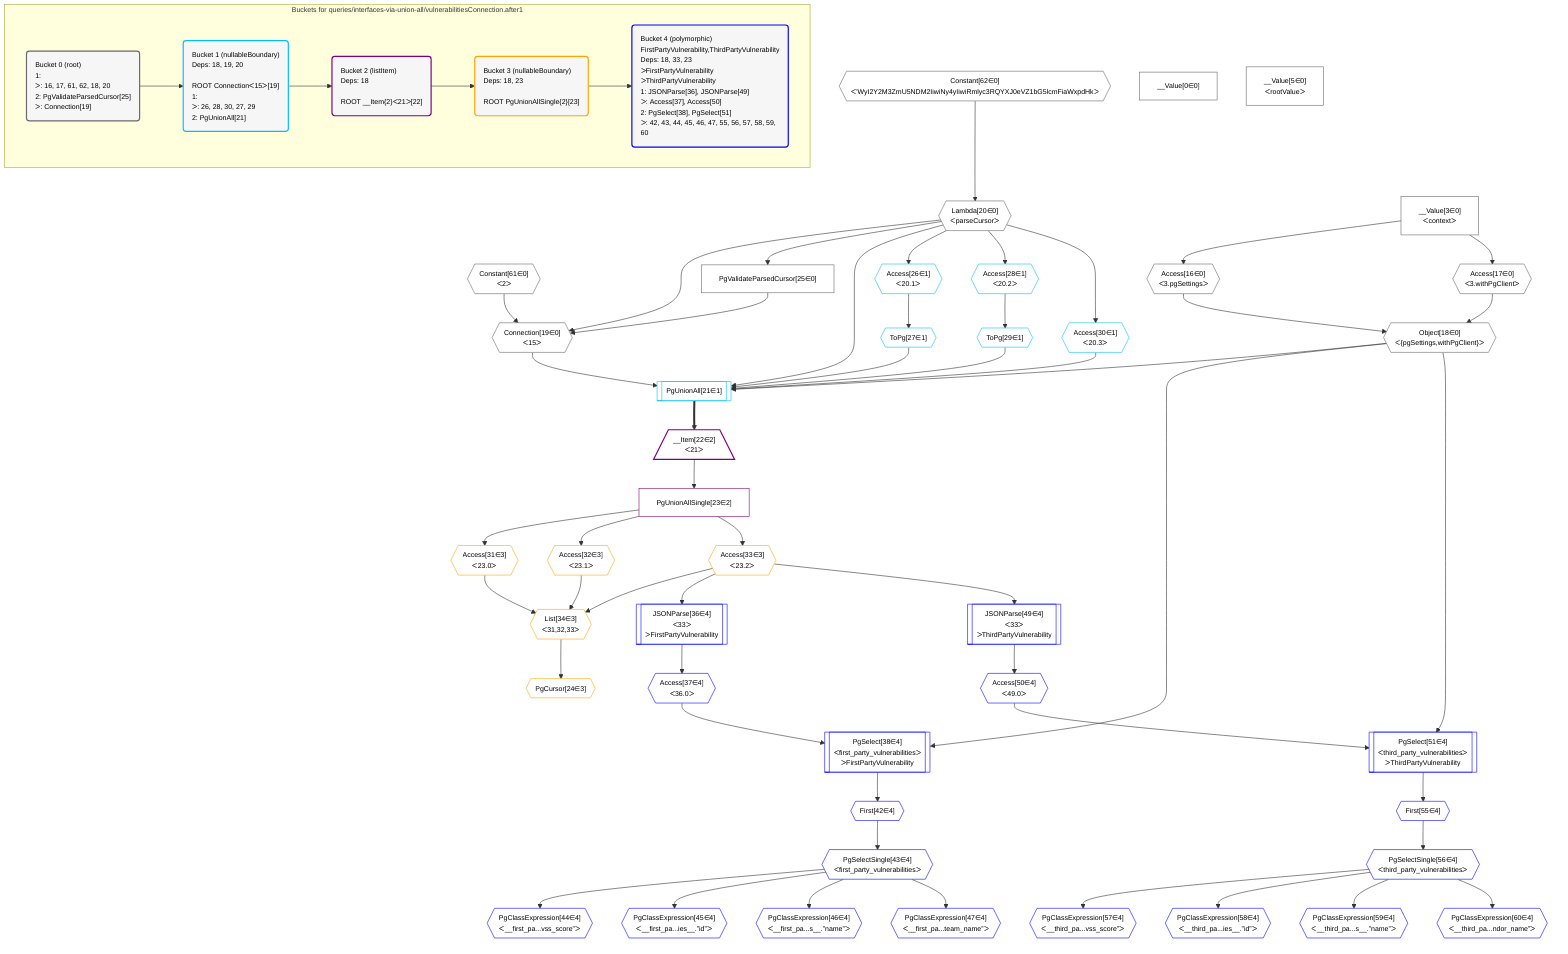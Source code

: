 %%{init: {'themeVariables': { 'fontSize': '12px'}}}%%
graph TD
    classDef path fill:#eee,stroke:#000,color:#000
    classDef plan fill:#fff,stroke-width:1px,color:#000
    classDef itemplan fill:#fff,stroke-width:2px,color:#000
    classDef unbatchedplan fill:#dff,stroke-width:1px,color:#000
    classDef sideeffectplan fill:#fcc,stroke-width:2px,color:#000
    classDef bucket fill:#f6f6f6,color:#000,stroke-width:2px,text-align:left


    %% plan dependencies
    Connection19{{"Connection[19∈0]<br />ᐸ15ᐳ"}}:::plan
    Constant61{{"Constant[61∈0]<br />ᐸ2ᐳ"}}:::plan
    Lambda20{{"Lambda[20∈0]<br />ᐸparseCursorᐳ"}}:::plan
    PgValidateParsedCursor25["PgValidateParsedCursor[25∈0]"]:::plan
    Constant61 & Lambda20 & PgValidateParsedCursor25 --> Connection19
    Object18{{"Object[18∈0]<br />ᐸ{pgSettings,withPgClient}ᐳ"}}:::plan
    Access16{{"Access[16∈0]<br />ᐸ3.pgSettingsᐳ"}}:::plan
    Access17{{"Access[17∈0]<br />ᐸ3.withPgClientᐳ"}}:::plan
    Access16 & Access17 --> Object18
    __Value3["__Value[3∈0]<br />ᐸcontextᐳ"]:::plan
    __Value3 --> Access16
    __Value3 --> Access17
    Constant62{{"Constant[62∈0]<br />ᐸ'WyI2Y2M3ZmU5NDM2IiwiNy4yIiwiRmlyc3RQYXJ0eVZ1bG5lcmFiaWxpdHkᐳ"}}:::plan
    Constant62 --> Lambda20
    Lambda20 --> PgValidateParsedCursor25
    __Value0["__Value[0∈0]"]:::plan
    __Value5["__Value[5∈0]<br />ᐸrootValueᐳ"]:::plan
    PgUnionAll21[["PgUnionAll[21∈1]"]]:::plan
    ToPg27{{"ToPg[27∈1]"}}:::plan
    ToPg29{{"ToPg[29∈1]"}}:::plan
    Access30{{"Access[30∈1]<br />ᐸ20.3ᐳ"}}:::plan
    Object18 & Connection19 & Lambda20 & ToPg27 & ToPg29 & Access30 --> PgUnionAll21
    Access26{{"Access[26∈1]<br />ᐸ20.1ᐳ"}}:::plan
    Lambda20 --> Access26
    Access26 --> ToPg27
    Access28{{"Access[28∈1]<br />ᐸ20.2ᐳ"}}:::plan
    Lambda20 --> Access28
    Access28 --> ToPg29
    Lambda20 --> Access30
    __Item22[/"__Item[22∈2]<br />ᐸ21ᐳ"\]:::itemplan
    PgUnionAll21 ==> __Item22
    PgUnionAllSingle23["PgUnionAllSingle[23∈2]"]:::plan
    __Item22 --> PgUnionAllSingle23
    List34{{"List[34∈3]<br />ᐸ31,32,33ᐳ"}}:::plan
    Access31{{"Access[31∈3]<br />ᐸ23.0ᐳ"}}:::plan
    Access32{{"Access[32∈3]<br />ᐸ23.1ᐳ"}}:::plan
    Access33{{"Access[33∈3]<br />ᐸ23.2ᐳ"}}:::plan
    Access31 & Access32 & Access33 --> List34
    PgCursor24{{"PgCursor[24∈3]"}}:::plan
    List34 --> PgCursor24
    PgUnionAllSingle23 --> Access31
    PgUnionAllSingle23 --> Access32
    PgUnionAllSingle23 --> Access33
    PgSelect38[["PgSelect[38∈4]<br />ᐸfirst_party_vulnerabilitiesᐳ<br />ᐳFirstPartyVulnerability"]]:::plan
    Access37{{"Access[37∈4]<br />ᐸ36.0ᐳ"}}:::plan
    Object18 & Access37 --> PgSelect38
    PgSelect51[["PgSelect[51∈4]<br />ᐸthird_party_vulnerabilitiesᐳ<br />ᐳThirdPartyVulnerability"]]:::plan
    Access50{{"Access[50∈4]<br />ᐸ49.0ᐳ"}}:::plan
    Object18 & Access50 --> PgSelect51
    JSONParse36[["JSONParse[36∈4]<br />ᐸ33ᐳ<br />ᐳFirstPartyVulnerability"]]:::plan
    Access33 --> JSONParse36
    JSONParse36 --> Access37
    First42{{"First[42∈4]"}}:::plan
    PgSelect38 --> First42
    PgSelectSingle43{{"PgSelectSingle[43∈4]<br />ᐸfirst_party_vulnerabilitiesᐳ"}}:::plan
    First42 --> PgSelectSingle43
    PgClassExpression44{{"PgClassExpression[44∈4]<br />ᐸ__first_pa...vss_score”ᐳ"}}:::plan
    PgSelectSingle43 --> PgClassExpression44
    PgClassExpression45{{"PgClassExpression[45∈4]<br />ᐸ__first_pa...ies__.”id”ᐳ"}}:::plan
    PgSelectSingle43 --> PgClassExpression45
    PgClassExpression46{{"PgClassExpression[46∈4]<br />ᐸ__first_pa...s__.”name”ᐳ"}}:::plan
    PgSelectSingle43 --> PgClassExpression46
    PgClassExpression47{{"PgClassExpression[47∈4]<br />ᐸ__first_pa...team_name”ᐳ"}}:::plan
    PgSelectSingle43 --> PgClassExpression47
    JSONParse49[["JSONParse[49∈4]<br />ᐸ33ᐳ<br />ᐳThirdPartyVulnerability"]]:::plan
    Access33 --> JSONParse49
    JSONParse49 --> Access50
    First55{{"First[55∈4]"}}:::plan
    PgSelect51 --> First55
    PgSelectSingle56{{"PgSelectSingle[56∈4]<br />ᐸthird_party_vulnerabilitiesᐳ"}}:::plan
    First55 --> PgSelectSingle56
    PgClassExpression57{{"PgClassExpression[57∈4]<br />ᐸ__third_pa...vss_score”ᐳ"}}:::plan
    PgSelectSingle56 --> PgClassExpression57
    PgClassExpression58{{"PgClassExpression[58∈4]<br />ᐸ__third_pa...ies__.”id”ᐳ"}}:::plan
    PgSelectSingle56 --> PgClassExpression58
    PgClassExpression59{{"PgClassExpression[59∈4]<br />ᐸ__third_pa...s__.”name”ᐳ"}}:::plan
    PgSelectSingle56 --> PgClassExpression59
    PgClassExpression60{{"PgClassExpression[60∈4]<br />ᐸ__third_pa...ndor_name”ᐳ"}}:::plan
    PgSelectSingle56 --> PgClassExpression60

    %% define steps

    subgraph "Buckets for queries/interfaces-via-union-all/vulnerabilitiesConnection.after1"
    Bucket0("Bucket 0 (root)<br />1: <br />ᐳ: 16, 17, 61, 62, 18, 20<br />2: PgValidateParsedCursor[25]<br />ᐳ: Connection[19]"):::bucket
    classDef bucket0 stroke:#696969
    class Bucket0,__Value0,__Value3,__Value5,Access16,Access17,Object18,Connection19,Lambda20,PgValidateParsedCursor25,Constant61,Constant62 bucket0
    Bucket1("Bucket 1 (nullableBoundary)<br />Deps: 18, 19, 20<br /><br />ROOT Connectionᐸ15ᐳ[19]<br />1: <br />ᐳ: 26, 28, 30, 27, 29<br />2: PgUnionAll[21]"):::bucket
    classDef bucket1 stroke:#00bfff
    class Bucket1,PgUnionAll21,Access26,ToPg27,Access28,ToPg29,Access30 bucket1
    Bucket2("Bucket 2 (listItem)<br />Deps: 18<br /><br />ROOT __Item{2}ᐸ21ᐳ[22]"):::bucket
    classDef bucket2 stroke:#7f007f
    class Bucket2,__Item22,PgUnionAllSingle23 bucket2
    Bucket3("Bucket 3 (nullableBoundary)<br />Deps: 18, 23<br /><br />ROOT PgUnionAllSingle{2}[23]"):::bucket
    classDef bucket3 stroke:#ffa500
    class Bucket3,PgCursor24,Access31,Access32,Access33,List34 bucket3
    Bucket4("Bucket 4 (polymorphic)<br />FirstPartyVulnerability,ThirdPartyVulnerability<br />Deps: 18, 33, 23<br />ᐳFirstPartyVulnerability<br />ᐳThirdPartyVulnerability<br />1: JSONParse[36], JSONParse[49]<br />ᐳ: Access[37], Access[50]<br />2: PgSelect[38], PgSelect[51]<br />ᐳ: 42, 43, 44, 45, 46, 47, 55, 56, 57, 58, 59, 60"):::bucket
    classDef bucket4 stroke:#0000ff
    class Bucket4,JSONParse36,Access37,PgSelect38,First42,PgSelectSingle43,PgClassExpression44,PgClassExpression45,PgClassExpression46,PgClassExpression47,JSONParse49,Access50,PgSelect51,First55,PgSelectSingle56,PgClassExpression57,PgClassExpression58,PgClassExpression59,PgClassExpression60 bucket4
    Bucket0 --> Bucket1
    Bucket1 --> Bucket2
    Bucket2 --> Bucket3
    Bucket3 --> Bucket4
    end